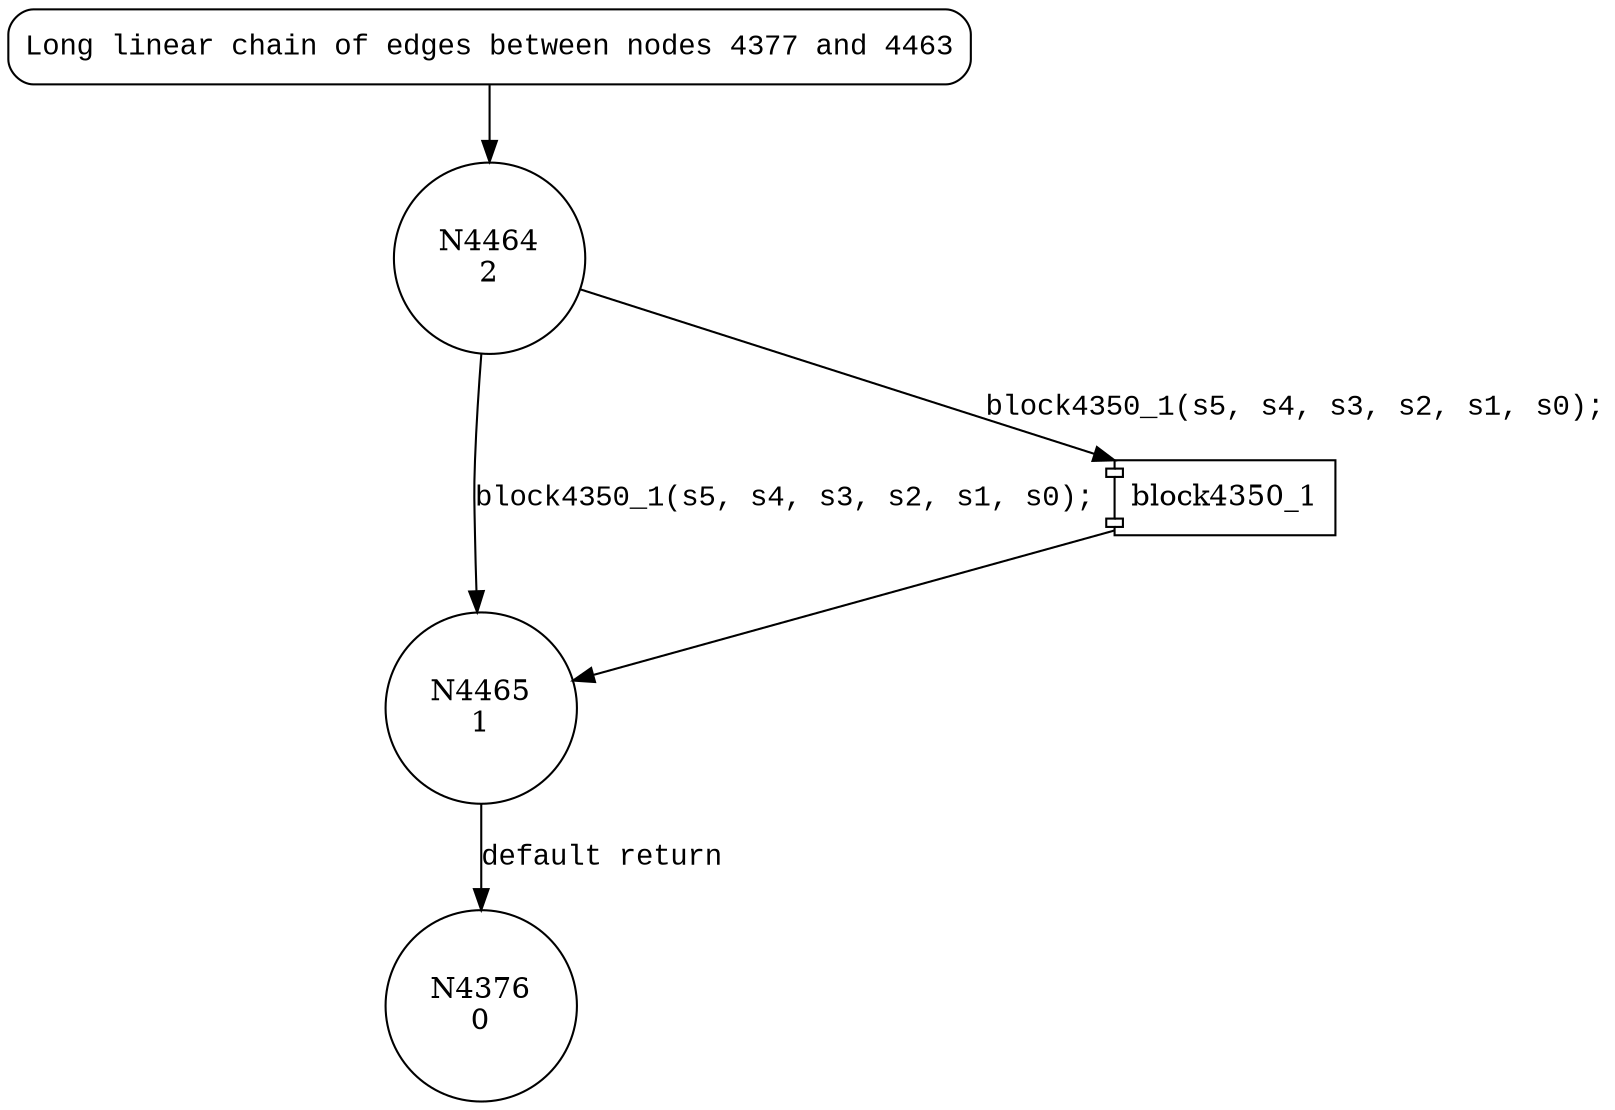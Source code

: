 digraph block4195_1 {
4464 [shape="circle" label="N4464\n2"]
4465 [shape="circle" label="N4465\n1"]
4376 [shape="circle" label="N4376\n0"]
4377 [style="filled,bold" penwidth="1" fillcolor="white" fontname="Courier New" shape="Mrecord" label="Long linear chain of edges between nodes 4377 and 4463"]
4377 -> 4464[label=""]
100113 [shape="component" label="block4350_1"]
4464 -> 100113 [label="block4350_1(s5, s4, s3, s2, s1, s0);" fontname="Courier New"]
100113 -> 4465 [label="" fontname="Courier New"]
4464 -> 4465 [label="block4350_1(s5, s4, s3, s2, s1, s0);" fontname="Courier New"]
4465 -> 4376 [label="default return" fontname="Courier New"]
}